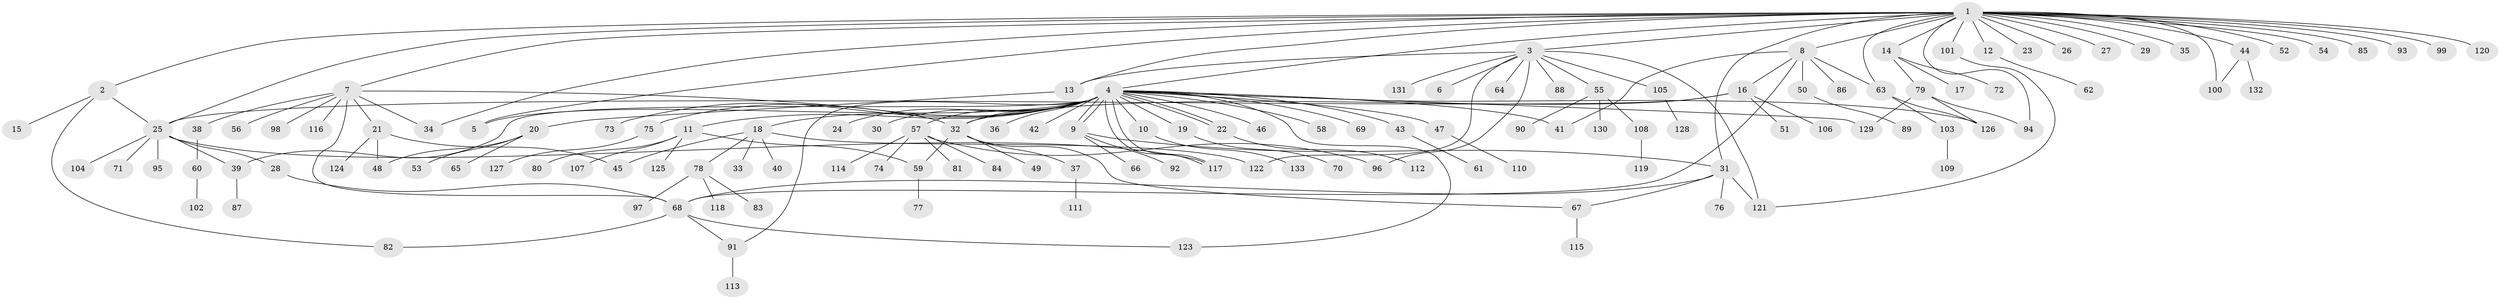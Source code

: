 // Generated by graph-tools (version 1.1) at 2025/01/03/09/25 03:01:56]
// undirected, 133 vertices, 166 edges
graph export_dot {
graph [start="1"]
  node [color=gray90,style=filled];
  1;
  2;
  3;
  4;
  5;
  6;
  7;
  8;
  9;
  10;
  11;
  12;
  13;
  14;
  15;
  16;
  17;
  18;
  19;
  20;
  21;
  22;
  23;
  24;
  25;
  26;
  27;
  28;
  29;
  30;
  31;
  32;
  33;
  34;
  35;
  36;
  37;
  38;
  39;
  40;
  41;
  42;
  43;
  44;
  45;
  46;
  47;
  48;
  49;
  50;
  51;
  52;
  53;
  54;
  55;
  56;
  57;
  58;
  59;
  60;
  61;
  62;
  63;
  64;
  65;
  66;
  67;
  68;
  69;
  70;
  71;
  72;
  73;
  74;
  75;
  76;
  77;
  78;
  79;
  80;
  81;
  82;
  83;
  84;
  85;
  86;
  87;
  88;
  89;
  90;
  91;
  92;
  93;
  94;
  95;
  96;
  97;
  98;
  99;
  100;
  101;
  102;
  103;
  104;
  105;
  106;
  107;
  108;
  109;
  110;
  111;
  112;
  113;
  114;
  115;
  116;
  117;
  118;
  119;
  120;
  121;
  122;
  123;
  124;
  125;
  126;
  127;
  128;
  129;
  130;
  131;
  132;
  133;
  1 -- 2;
  1 -- 3;
  1 -- 4;
  1 -- 5;
  1 -- 7;
  1 -- 8;
  1 -- 12;
  1 -- 13;
  1 -- 14;
  1 -- 23;
  1 -- 25;
  1 -- 26;
  1 -- 27;
  1 -- 29;
  1 -- 31;
  1 -- 34;
  1 -- 35;
  1 -- 44;
  1 -- 52;
  1 -- 54;
  1 -- 63;
  1 -- 85;
  1 -- 93;
  1 -- 94;
  1 -- 99;
  1 -- 100;
  1 -- 101;
  1 -- 120;
  2 -- 15;
  2 -- 25;
  2 -- 82;
  3 -- 6;
  3 -- 13;
  3 -- 55;
  3 -- 64;
  3 -- 88;
  3 -- 96;
  3 -- 105;
  3 -- 121;
  3 -- 122;
  3 -- 131;
  4 -- 5;
  4 -- 9;
  4 -- 9;
  4 -- 10;
  4 -- 11;
  4 -- 18;
  4 -- 19;
  4 -- 22;
  4 -- 22;
  4 -- 24;
  4 -- 30;
  4 -- 32;
  4 -- 36;
  4 -- 39;
  4 -- 41;
  4 -- 42;
  4 -- 43;
  4 -- 46;
  4 -- 47;
  4 -- 57;
  4 -- 58;
  4 -- 69;
  4 -- 73;
  4 -- 75;
  4 -- 91;
  4 -- 117;
  4 -- 117;
  4 -- 123;
  4 -- 126;
  4 -- 129;
  7 -- 21;
  7 -- 32;
  7 -- 34;
  7 -- 38;
  7 -- 56;
  7 -- 68;
  7 -- 98;
  7 -- 116;
  8 -- 16;
  8 -- 41;
  8 -- 50;
  8 -- 63;
  8 -- 68;
  8 -- 86;
  9 -- 31;
  9 -- 66;
  9 -- 92;
  10 -- 133;
  11 -- 59;
  11 -- 80;
  11 -- 107;
  11 -- 125;
  12 -- 62;
  13 -- 20;
  14 -- 17;
  14 -- 72;
  14 -- 79;
  16 -- 25;
  16 -- 32;
  16 -- 51;
  16 -- 106;
  18 -- 33;
  18 -- 40;
  18 -- 45;
  18 -- 78;
  18 -- 122;
  19 -- 70;
  20 -- 48;
  20 -- 53;
  20 -- 65;
  21 -- 45;
  21 -- 48;
  21 -- 124;
  22 -- 112;
  25 -- 28;
  25 -- 39;
  25 -- 71;
  25 -- 95;
  25 -- 104;
  25 -- 117;
  28 -- 68;
  31 -- 67;
  31 -- 68;
  31 -- 76;
  31 -- 121;
  32 -- 37;
  32 -- 49;
  32 -- 59;
  32 -- 67;
  37 -- 111;
  38 -- 60;
  39 -- 87;
  43 -- 61;
  44 -- 100;
  44 -- 132;
  47 -- 110;
  50 -- 89;
  55 -- 90;
  55 -- 108;
  55 -- 130;
  57 -- 74;
  57 -- 81;
  57 -- 84;
  57 -- 96;
  57 -- 114;
  59 -- 77;
  60 -- 102;
  63 -- 103;
  63 -- 126;
  67 -- 115;
  68 -- 82;
  68 -- 91;
  68 -- 123;
  75 -- 127;
  78 -- 83;
  78 -- 97;
  78 -- 118;
  79 -- 94;
  79 -- 126;
  79 -- 129;
  91 -- 113;
  101 -- 121;
  103 -- 109;
  105 -- 128;
  108 -- 119;
}
